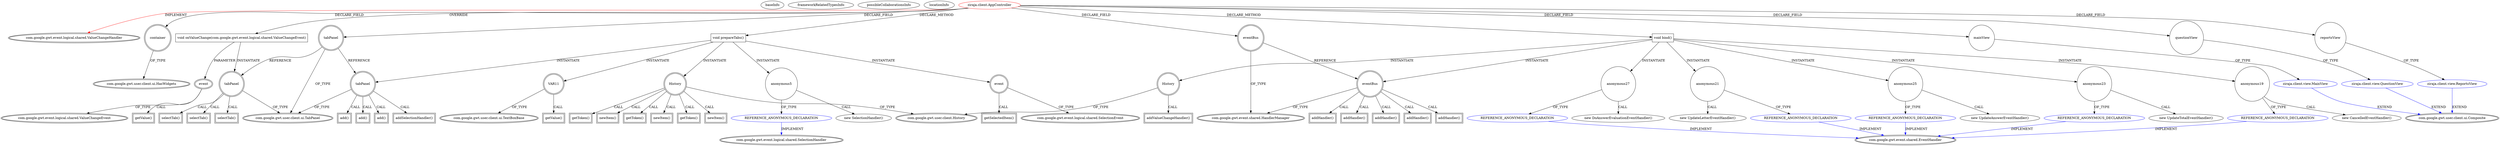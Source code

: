 digraph {
baseInfo[graphId=396,category="extension_graph",isAnonymous=false,possibleRelation=true]
frameworkRelatedTypesInfo[0="com.google.gwt.event.logical.shared.ValueChangeHandler"]
possibleCollaborationsInfo[0="396~CLIENT_METHOD_DECLARATION-INSTANTIATION-~com.google.gwt.event.logical.shared.ValueChangeHandler ~com.google.gwt.event.logical.shared.SelectionHandler ~false~true",1="396~CLIENT_METHOD_DECLARATION-INSTANTIATION-~com.google.gwt.event.logical.shared.ValueChangeHandler ~com.google.gwt.event.shared.EventHandler ~false~true",2="396~FIELD_DECLARATION-~com.google.gwt.event.logical.shared.ValueChangeHandler ~com.google.gwt.user.client.ui.Composite ~false~false"]
locationInfo[projectName="Tok-Ziraja222",filePath="/Tok-Ziraja222/Ziraja222-master/src/ziraja/client/AppController.java",contextSignature="AppController",graphId="396"]
0[label="ziraja.client.AppController",vertexType="ROOT_CLIENT_CLASS_DECLARATION",isFrameworkType=false,color=red]
1[label="com.google.gwt.event.logical.shared.ValueChangeHandler",vertexType="FRAMEWORK_INTERFACE_TYPE",isFrameworkType=true,peripheries=2]
2[label="container",vertexType="FIELD_DECLARATION",isFrameworkType=true,peripheries=2,shape=circle]
3[label="com.google.gwt.user.client.ui.HasWidgets",vertexType="FRAMEWORK_INTERFACE_TYPE",isFrameworkType=true,peripheries=2]
4[label="eventBus",vertexType="FIELD_DECLARATION",isFrameworkType=true,peripheries=2,shape=circle]
5[label="com.google.gwt.event.shared.HandlerManager",vertexType="FRAMEWORK_CLASS_TYPE",isFrameworkType=true,peripheries=2]
6[label="mainView",vertexType="FIELD_DECLARATION",isFrameworkType=false,shape=circle]
7[label="ziraja.client.view.MainView",vertexType="REFERENCE_CLIENT_CLASS_DECLARATION",isFrameworkType=false,color=blue]
8[label="com.google.gwt.user.client.ui.Composite",vertexType="FRAMEWORK_CLASS_TYPE",isFrameworkType=true,peripheries=2]
9[label="questionView",vertexType="FIELD_DECLARATION",isFrameworkType=false,shape=circle]
10[label="ziraja.client.view.QuestionView",vertexType="REFERENCE_CLIENT_CLASS_DECLARATION",isFrameworkType=false,color=blue]
12[label="reportsView",vertexType="FIELD_DECLARATION",isFrameworkType=false,shape=circle]
13[label="ziraja.client.view.ReportsView",vertexType="REFERENCE_CLIENT_CLASS_DECLARATION",isFrameworkType=false,color=blue]
15[label="tabPanel",vertexType="FIELD_DECLARATION",isFrameworkType=true,peripheries=2,shape=circle]
16[label="com.google.gwt.user.client.ui.TabPanel",vertexType="FRAMEWORK_CLASS_TYPE",isFrameworkType=true,peripheries=2]
17[label="void onValueChange(com.google.gwt.event.logical.shared.ValueChangeEvent)",vertexType="OVERRIDING_METHOD_DECLARATION",isFrameworkType=false,shape=box]
18[label="event",vertexType="PARAMETER_DECLARATION",isFrameworkType=true,peripheries=2]
19[label="com.google.gwt.event.logical.shared.ValueChangeEvent",vertexType="FRAMEWORK_CLASS_TYPE",isFrameworkType=true,peripheries=2]
21[label="getValue()",vertexType="INSIDE_CALL",isFrameworkType=true,peripheries=2,shape=box]
22[label="tabPanel",vertexType="VARIABLE_EXPRESION",isFrameworkType=true,peripheries=2,shape=circle]
23[label="selectTab()",vertexType="INSIDE_CALL",isFrameworkType=true,peripheries=2,shape=box]
26[label="selectTab()",vertexType="INSIDE_CALL",isFrameworkType=true,peripheries=2,shape=box]
28[label="selectTab()",vertexType="INSIDE_CALL",isFrameworkType=true,peripheries=2,shape=box]
29[label="void prepareTabs()",vertexType="CLIENT_METHOD_DECLARATION",isFrameworkType=false,shape=box]
30[label="tabPanel",vertexType="VARIABLE_EXPRESION",isFrameworkType=true,peripheries=2,shape=circle]
31[label="addSelectionHandler()",vertexType="INSIDE_CALL",isFrameworkType=true,peripheries=2,shape=box]
34[label="anonymous5",vertexType="VARIABLE_EXPRESION",isFrameworkType=false,shape=circle]
35[label="REFERENCE_ANONYMOUS_DECLARATION",vertexType="REFERENCE_ANONYMOUS_DECLARATION",isFrameworkType=false,color=blue]
36[label="com.google.gwt.event.logical.shared.SelectionHandler",vertexType="FRAMEWORK_INTERFACE_TYPE",isFrameworkType=true,peripheries=2]
33[label="new SelectionHandler()",vertexType="CONSTRUCTOR_CALL",isFrameworkType=false]
37[label="event",vertexType="VARIABLE_EXPRESION",isFrameworkType=true,peripheries=2,shape=circle]
39[label="com.google.gwt.event.logical.shared.SelectionEvent",vertexType="FRAMEWORK_CLASS_TYPE",isFrameworkType=true,peripheries=2]
38[label="getSelectedItem()",vertexType="INSIDE_CALL",isFrameworkType=true,peripheries=2,shape=box]
40[label="History",vertexType="VARIABLE_EXPRESION",isFrameworkType=true,peripheries=2,shape=circle]
42[label="com.google.gwt.user.client.History",vertexType="FRAMEWORK_CLASS_TYPE",isFrameworkType=true,peripheries=2]
41[label="getToken()",vertexType="INSIDE_CALL",isFrameworkType=true,peripheries=2,shape=box]
44[label="newItem()",vertexType="INSIDE_CALL",isFrameworkType=true,peripheries=2,shape=box]
46[label="getToken()",vertexType="INSIDE_CALL",isFrameworkType=true,peripheries=2,shape=box]
48[label="newItem()",vertexType="INSIDE_CALL",isFrameworkType=true,peripheries=2,shape=box]
49[label="VAR11",vertexType="VARIABLE_EXPRESION",isFrameworkType=true,peripheries=2,shape=circle]
51[label="com.google.gwt.user.client.ui.TextBoxBase",vertexType="FRAMEWORK_CLASS_TYPE",isFrameworkType=true,peripheries=2]
50[label="getValue()",vertexType="INSIDE_CALL",isFrameworkType=true,peripheries=2,shape=box]
53[label="getToken()",vertexType="INSIDE_CALL",isFrameworkType=true,peripheries=2,shape=box]
55[label="newItem()",vertexType="INSIDE_CALL",isFrameworkType=true,peripheries=2,shape=box]
57[label="add()",vertexType="INSIDE_CALL",isFrameworkType=true,peripheries=2,shape=box]
59[label="add()",vertexType="INSIDE_CALL",isFrameworkType=true,peripheries=2,shape=box]
61[label="add()",vertexType="INSIDE_CALL",isFrameworkType=true,peripheries=2,shape=box]
62[label="void bind()",vertexType="CLIENT_METHOD_DECLARATION",isFrameworkType=false,shape=box]
63[label="History",vertexType="VARIABLE_EXPRESION",isFrameworkType=true,peripheries=2,shape=circle]
64[label="addValueChangeHandler()",vertexType="INSIDE_CALL",isFrameworkType=true,peripheries=2,shape=box]
66[label="eventBus",vertexType="VARIABLE_EXPRESION",isFrameworkType=true,peripheries=2,shape=circle]
67[label="addHandler()",vertexType="INSIDE_CALL",isFrameworkType=true,peripheries=2,shape=box]
70[label="anonymous19",vertexType="VARIABLE_EXPRESION",isFrameworkType=false,shape=circle]
71[label="REFERENCE_ANONYMOUS_DECLARATION",vertexType="REFERENCE_ANONYMOUS_DECLARATION",isFrameworkType=false,color=blue]
72[label="com.google.gwt.event.shared.EventHandler",vertexType="FRAMEWORK_INTERFACE_TYPE",isFrameworkType=true,peripheries=2]
69[label="new CancelledEventHandler()",vertexType="CONSTRUCTOR_CALL",isFrameworkType=false]
74[label="addHandler()",vertexType="INSIDE_CALL",isFrameworkType=true,peripheries=2,shape=box]
76[label="anonymous21",vertexType="VARIABLE_EXPRESION",isFrameworkType=false,shape=circle]
77[label="REFERENCE_ANONYMOUS_DECLARATION",vertexType="REFERENCE_ANONYMOUS_DECLARATION",isFrameworkType=false,color=blue]
75[label="new UpdateLetterEventHandler()",vertexType="CONSTRUCTOR_CALL",isFrameworkType=false]
80[label="addHandler()",vertexType="INSIDE_CALL",isFrameworkType=true,peripheries=2,shape=box]
82[label="anonymous23",vertexType="VARIABLE_EXPRESION",isFrameworkType=false,shape=circle]
83[label="REFERENCE_ANONYMOUS_DECLARATION",vertexType="REFERENCE_ANONYMOUS_DECLARATION",isFrameworkType=false,color=blue]
81[label="new UpdateTotalEventHandler()",vertexType="CONSTRUCTOR_CALL",isFrameworkType=false]
86[label="addHandler()",vertexType="INSIDE_CALL",isFrameworkType=true,peripheries=2,shape=box]
88[label="anonymous25",vertexType="VARIABLE_EXPRESION",isFrameworkType=false,shape=circle]
89[label="REFERENCE_ANONYMOUS_DECLARATION",vertexType="REFERENCE_ANONYMOUS_DECLARATION",isFrameworkType=false,color=blue]
87[label="new UpdateAnswerEventHandler()",vertexType="CONSTRUCTOR_CALL",isFrameworkType=false]
92[label="addHandler()",vertexType="INSIDE_CALL",isFrameworkType=true,peripheries=2,shape=box]
94[label="anonymous27",vertexType="VARIABLE_EXPRESION",isFrameworkType=false,shape=circle]
95[label="REFERENCE_ANONYMOUS_DECLARATION",vertexType="REFERENCE_ANONYMOUS_DECLARATION",isFrameworkType=false,color=blue]
93[label="new DoAnswerEvaluationEventHandler()",vertexType="CONSTRUCTOR_CALL",isFrameworkType=false]
0->1[label="IMPLEMENT",color=red]
0->2[label="DECLARE_FIELD"]
2->3[label="OF_TYPE"]
0->4[label="DECLARE_FIELD"]
4->5[label="OF_TYPE"]
0->6[label="DECLARE_FIELD"]
7->8[label="EXTEND",color=blue]
6->7[label="OF_TYPE"]
0->9[label="DECLARE_FIELD"]
10->8[label="EXTEND",color=blue]
9->10[label="OF_TYPE"]
0->12[label="DECLARE_FIELD"]
13->8[label="EXTEND",color=blue]
12->13[label="OF_TYPE"]
0->15[label="DECLARE_FIELD"]
15->16[label="OF_TYPE"]
0->17[label="OVERRIDE"]
18->19[label="OF_TYPE"]
17->18[label="PARAMETER"]
18->21[label="CALL"]
17->22[label="INSTANTIATE"]
15->22[label="REFERENCE"]
22->16[label="OF_TYPE"]
22->23[label="CALL"]
22->26[label="CALL"]
22->28[label="CALL"]
0->29[label="DECLARE_METHOD"]
29->30[label="INSTANTIATE"]
15->30[label="REFERENCE"]
30->16[label="OF_TYPE"]
30->31[label="CALL"]
29->34[label="INSTANTIATE"]
35->36[label="IMPLEMENT",color=blue]
34->35[label="OF_TYPE"]
34->33[label="CALL"]
29->37[label="INSTANTIATE"]
37->39[label="OF_TYPE"]
37->38[label="CALL"]
29->40[label="INSTANTIATE"]
40->42[label="OF_TYPE"]
40->41[label="CALL"]
40->44[label="CALL"]
40->46[label="CALL"]
40->48[label="CALL"]
29->49[label="INSTANTIATE"]
49->51[label="OF_TYPE"]
49->50[label="CALL"]
40->53[label="CALL"]
40->55[label="CALL"]
30->57[label="CALL"]
30->59[label="CALL"]
30->61[label="CALL"]
0->62[label="DECLARE_METHOD"]
62->63[label="INSTANTIATE"]
63->42[label="OF_TYPE"]
63->64[label="CALL"]
62->66[label="INSTANTIATE"]
4->66[label="REFERENCE"]
66->5[label="OF_TYPE"]
66->67[label="CALL"]
62->70[label="INSTANTIATE"]
71->72[label="IMPLEMENT",color=blue]
70->71[label="OF_TYPE"]
70->69[label="CALL"]
66->74[label="CALL"]
62->76[label="INSTANTIATE"]
77->72[label="IMPLEMENT",color=blue]
76->77[label="OF_TYPE"]
76->75[label="CALL"]
66->80[label="CALL"]
62->82[label="INSTANTIATE"]
83->72[label="IMPLEMENT",color=blue]
82->83[label="OF_TYPE"]
82->81[label="CALL"]
66->86[label="CALL"]
62->88[label="INSTANTIATE"]
89->72[label="IMPLEMENT",color=blue]
88->89[label="OF_TYPE"]
88->87[label="CALL"]
66->92[label="CALL"]
62->94[label="INSTANTIATE"]
95->72[label="IMPLEMENT",color=blue]
94->95[label="OF_TYPE"]
94->93[label="CALL"]
}

